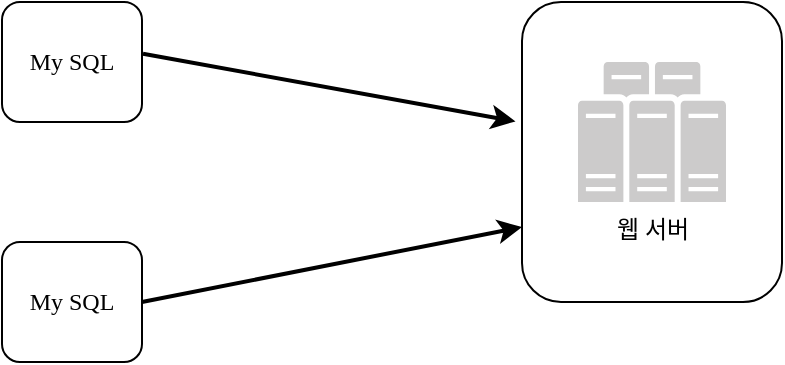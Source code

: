 <mxfile version="27.1.5">
  <diagram name="7-2" id="SSnXviTsvHfwh3ES5WgT">
    <mxGraphModel dx="1734" dy="892" grid="1" gridSize="10" guides="1" tooltips="1" connect="1" arrows="1" fold="1" page="1" pageScale="1" pageWidth="1169" pageHeight="827" math="0" shadow="0">
      <root>
        <mxCell id="0" />
        <mxCell id="1" parent="0" />
        <mxCell id="nGo4PWqHNT3t0L39AeID-1" value="My SQL" style="rounded=1;whiteSpace=wrap;html=1;fontFamily=Verdana;fillColor=none;" vertex="1" parent="1">
          <mxGeometry x="180" y="140" width="70" height="60" as="geometry" />
        </mxCell>
        <mxCell id="nGo4PWqHNT3t0L39AeID-2" value="My SQL" style="rounded=1;whiteSpace=wrap;html=1;fontFamily=Verdana;fillColor=none;" vertex="1" parent="1">
          <mxGeometry x="180" y="260" width="70" height="60" as="geometry" />
        </mxCell>
        <mxCell id="nGo4PWqHNT3t0L39AeID-3" value="" style="rounded=1;whiteSpace=wrap;html=1;fillColor=none;" vertex="1" parent="1">
          <mxGeometry x="440" y="140" width="130" height="150" as="geometry" />
        </mxCell>
        <mxCell id="nGo4PWqHNT3t0L39AeID-4" value="웹 서버" style="sketch=0;pointerEvents=1;shadow=0;dashed=0;html=1;strokeColor=none;fillColor=#505050;labelPosition=center;verticalLabelPosition=bottom;verticalAlign=top;outlineConnect=0;align=center;shape=mxgraph.office.servers.server_farm;fillColor=#CCCBCB;fontFamily=Georgia;" vertex="1" parent="1">
          <mxGeometry x="468" y="170" width="74" height="70" as="geometry" />
        </mxCell>
        <mxCell id="nGo4PWqHNT3t0L39AeID-5" value="" style="endArrow=classic;html=1;rounded=0;strokeWidth=2;entryX=-0.025;entryY=0.398;entryDx=0;entryDy=0;entryPerimeter=0;exitX=1.007;exitY=0.432;exitDx=0;exitDy=0;exitPerimeter=0;" edge="1" parent="1" source="nGo4PWqHNT3t0L39AeID-1" target="nGo4PWqHNT3t0L39AeID-3">
          <mxGeometry width="50" height="50" relative="1" as="geometry">
            <mxPoint x="260" y="170" as="sourcePoint" />
            <mxPoint x="310" y="120" as="targetPoint" />
          </mxGeometry>
        </mxCell>
        <mxCell id="nGo4PWqHNT3t0L39AeID-6" value="" style="endArrow=classic;html=1;rounded=0;strokeWidth=2;entryX=0;entryY=0.75;entryDx=0;entryDy=0;exitX=1.007;exitY=0.432;exitDx=0;exitDy=0;exitPerimeter=0;" edge="1" parent="1" target="nGo4PWqHNT3t0L39AeID-3">
          <mxGeometry width="50" height="50" relative="1" as="geometry">
            <mxPoint x="250" y="290" as="sourcePoint" />
            <mxPoint x="437" y="324" as="targetPoint" />
          </mxGeometry>
        </mxCell>
      </root>
    </mxGraphModel>
  </diagram>
</mxfile>
